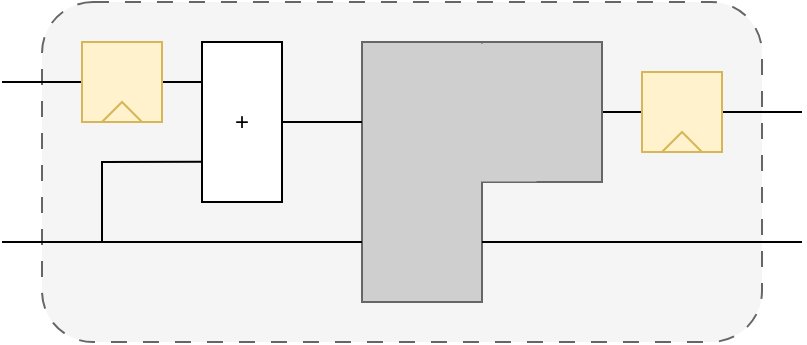 <mxfile version="21.6.5" type="device">
  <diagram name="Page-1" id="tfA3h8iXoFlMt_qG9hfa">
    <mxGraphModel dx="576" dy="389" grid="1" gridSize="10" guides="1" tooltips="1" connect="1" arrows="1" fold="1" page="1" pageScale="1" pageWidth="827" pageHeight="1169" math="0" shadow="0">
      <root>
        <mxCell id="0" />
        <mxCell id="1" parent="0" />
        <mxCell id="CqjgiO2z4Ybz1rItWeSN-1" value="" style="rounded=1;whiteSpace=wrap;html=1;fillColor=#f5f5f5;fontColor=#333333;strokeColor=#666666;dashed=1;dashPattern=8 8;" vertex="1" parent="1">
          <mxGeometry x="140" y="140" width="360" height="170" as="geometry" />
        </mxCell>
        <mxCell id="CqjgiO2z4Ybz1rItWeSN-14" value="" style="endArrow=none;html=1;rounded=0;entryX=0;entryY=0.25;entryDx=0;entryDy=0;" edge="1" parent="1" target="CqjgiO2z4Ybz1rItWeSN-5">
          <mxGeometry width="50" height="50" relative="1" as="geometry">
            <mxPoint x="120" y="180" as="sourcePoint" />
            <mxPoint x="200" y="219.86" as="targetPoint" />
          </mxGeometry>
        </mxCell>
        <mxCell id="CqjgiO2z4Ybz1rItWeSN-12" value="" style="endArrow=none;html=1;rounded=0;entryX=1;entryY=0.5;entryDx=0;entryDy=0;" edge="1" parent="1" target="CqjgiO2z4Ybz1rItWeSN-7">
          <mxGeometry width="50" height="50" relative="1" as="geometry">
            <mxPoint x="520" y="195" as="sourcePoint" />
            <mxPoint x="330" y="220" as="targetPoint" />
          </mxGeometry>
        </mxCell>
        <mxCell id="CqjgiO2z4Ybz1rItWeSN-4" value="" style="group;fillColor=#fff2cc;strokeColor=#d6b656;" vertex="1" connectable="0" parent="1">
          <mxGeometry x="160" y="160" width="40" height="40" as="geometry" />
        </mxCell>
        <mxCell id="CqjgiO2z4Ybz1rItWeSN-2" value="" style="rounded=0;whiteSpace=wrap;html=1;fillColor=#fff2cc;strokeColor=#d6b656;" vertex="1" parent="CqjgiO2z4Ybz1rItWeSN-4">
          <mxGeometry width="40" height="40" as="geometry" />
        </mxCell>
        <mxCell id="CqjgiO2z4Ybz1rItWeSN-3" value="" style="triangle;whiteSpace=wrap;html=1;rotation=-90;fillColor=#fff2cc;strokeColor=#d6b656;" vertex="1" parent="CqjgiO2z4Ybz1rItWeSN-4">
          <mxGeometry x="15" y="25" width="10" height="20" as="geometry" />
        </mxCell>
        <mxCell id="CqjgiO2z4Ybz1rItWeSN-5" value="+" style="rounded=0;whiteSpace=wrap;html=1;" vertex="1" parent="1">
          <mxGeometry x="220" y="160" width="40" height="80" as="geometry" />
        </mxCell>
        <mxCell id="CqjgiO2z4Ybz1rItWeSN-6" value="" style="rounded=0;whiteSpace=wrap;html=1;fillColor=#CFCFCF;strokeColor=#666666;fontColor=#333333;" vertex="1" parent="1">
          <mxGeometry x="300" y="160" width="60" height="130" as="geometry" />
        </mxCell>
        <mxCell id="CqjgiO2z4Ybz1rItWeSN-7" value="" style="rounded=0;whiteSpace=wrap;html=1;fillColor=#CFCFCF;strokeColor=#666666;fontColor=#333333;" vertex="1" parent="1">
          <mxGeometry x="360" y="160" width="60" height="70" as="geometry" />
        </mxCell>
        <mxCell id="CqjgiO2z4Ybz1rItWeSN-8" value="" style="rounded=0;whiteSpace=wrap;html=1;strokeColor=none;fillColor=#CFCFCF;strokeWidth=0;fontColor=#333333;" vertex="1" parent="1">
          <mxGeometry x="329" y="160.5" width="58" height="69" as="geometry" />
        </mxCell>
        <mxCell id="CqjgiO2z4Ybz1rItWeSN-9" value="" style="group;fillColor=#fff2cc;strokeColor=#d6b656;" vertex="1" connectable="0" parent="1">
          <mxGeometry x="440" y="175" width="40" height="40" as="geometry" />
        </mxCell>
        <mxCell id="CqjgiO2z4Ybz1rItWeSN-10" value="" style="rounded=0;whiteSpace=wrap;html=1;fillColor=#fff2cc;strokeColor=#d6b656;" vertex="1" parent="CqjgiO2z4Ybz1rItWeSN-9">
          <mxGeometry width="40" height="40" as="geometry" />
        </mxCell>
        <mxCell id="CqjgiO2z4Ybz1rItWeSN-11" value="" style="triangle;whiteSpace=wrap;html=1;rotation=-90;fillColor=#fff2cc;strokeColor=#d6b656;" vertex="1" parent="CqjgiO2z4Ybz1rItWeSN-9">
          <mxGeometry x="15" y="25" width="10" height="20" as="geometry" />
        </mxCell>
        <mxCell id="CqjgiO2z4Ybz1rItWeSN-13" value="" style="endArrow=none;html=1;rounded=0;exitX=1;exitY=0.5;exitDx=0;exitDy=0;" edge="1" parent="1" source="CqjgiO2z4Ybz1rItWeSN-5">
          <mxGeometry width="50" height="50" relative="1" as="geometry">
            <mxPoint x="280" y="270" as="sourcePoint" />
            <mxPoint x="300" y="200" as="targetPoint" />
          </mxGeometry>
        </mxCell>
        <mxCell id="CqjgiO2z4Ybz1rItWeSN-15" value="" style="endArrow=none;html=1;rounded=0;entryX=0;entryY=0.25;entryDx=0;entryDy=0;" edge="1" parent="1">
          <mxGeometry width="50" height="50" relative="1" as="geometry">
            <mxPoint x="170" y="260" as="sourcePoint" />
            <mxPoint x="220" y="219.86" as="targetPoint" />
            <Array as="points">
              <mxPoint x="170" y="220" />
            </Array>
          </mxGeometry>
        </mxCell>
        <mxCell id="CqjgiO2z4Ybz1rItWeSN-16" value="" style="endArrow=none;html=1;rounded=0;entryX=0;entryY=0.25;entryDx=0;entryDy=0;" edge="1" parent="1">
          <mxGeometry width="50" height="50" relative="1" as="geometry">
            <mxPoint x="120" y="260" as="sourcePoint" />
            <mxPoint x="300" y="260" as="targetPoint" />
          </mxGeometry>
        </mxCell>
        <mxCell id="CqjgiO2z4Ybz1rItWeSN-17" value="" style="endArrow=none;html=1;rounded=0;entryX=1;entryY=0.5;entryDx=0;entryDy=0;" edge="1" parent="1">
          <mxGeometry width="50" height="50" relative="1" as="geometry">
            <mxPoint x="520" y="260" as="sourcePoint" />
            <mxPoint x="360" y="260" as="targetPoint" />
          </mxGeometry>
        </mxCell>
      </root>
    </mxGraphModel>
  </diagram>
</mxfile>
